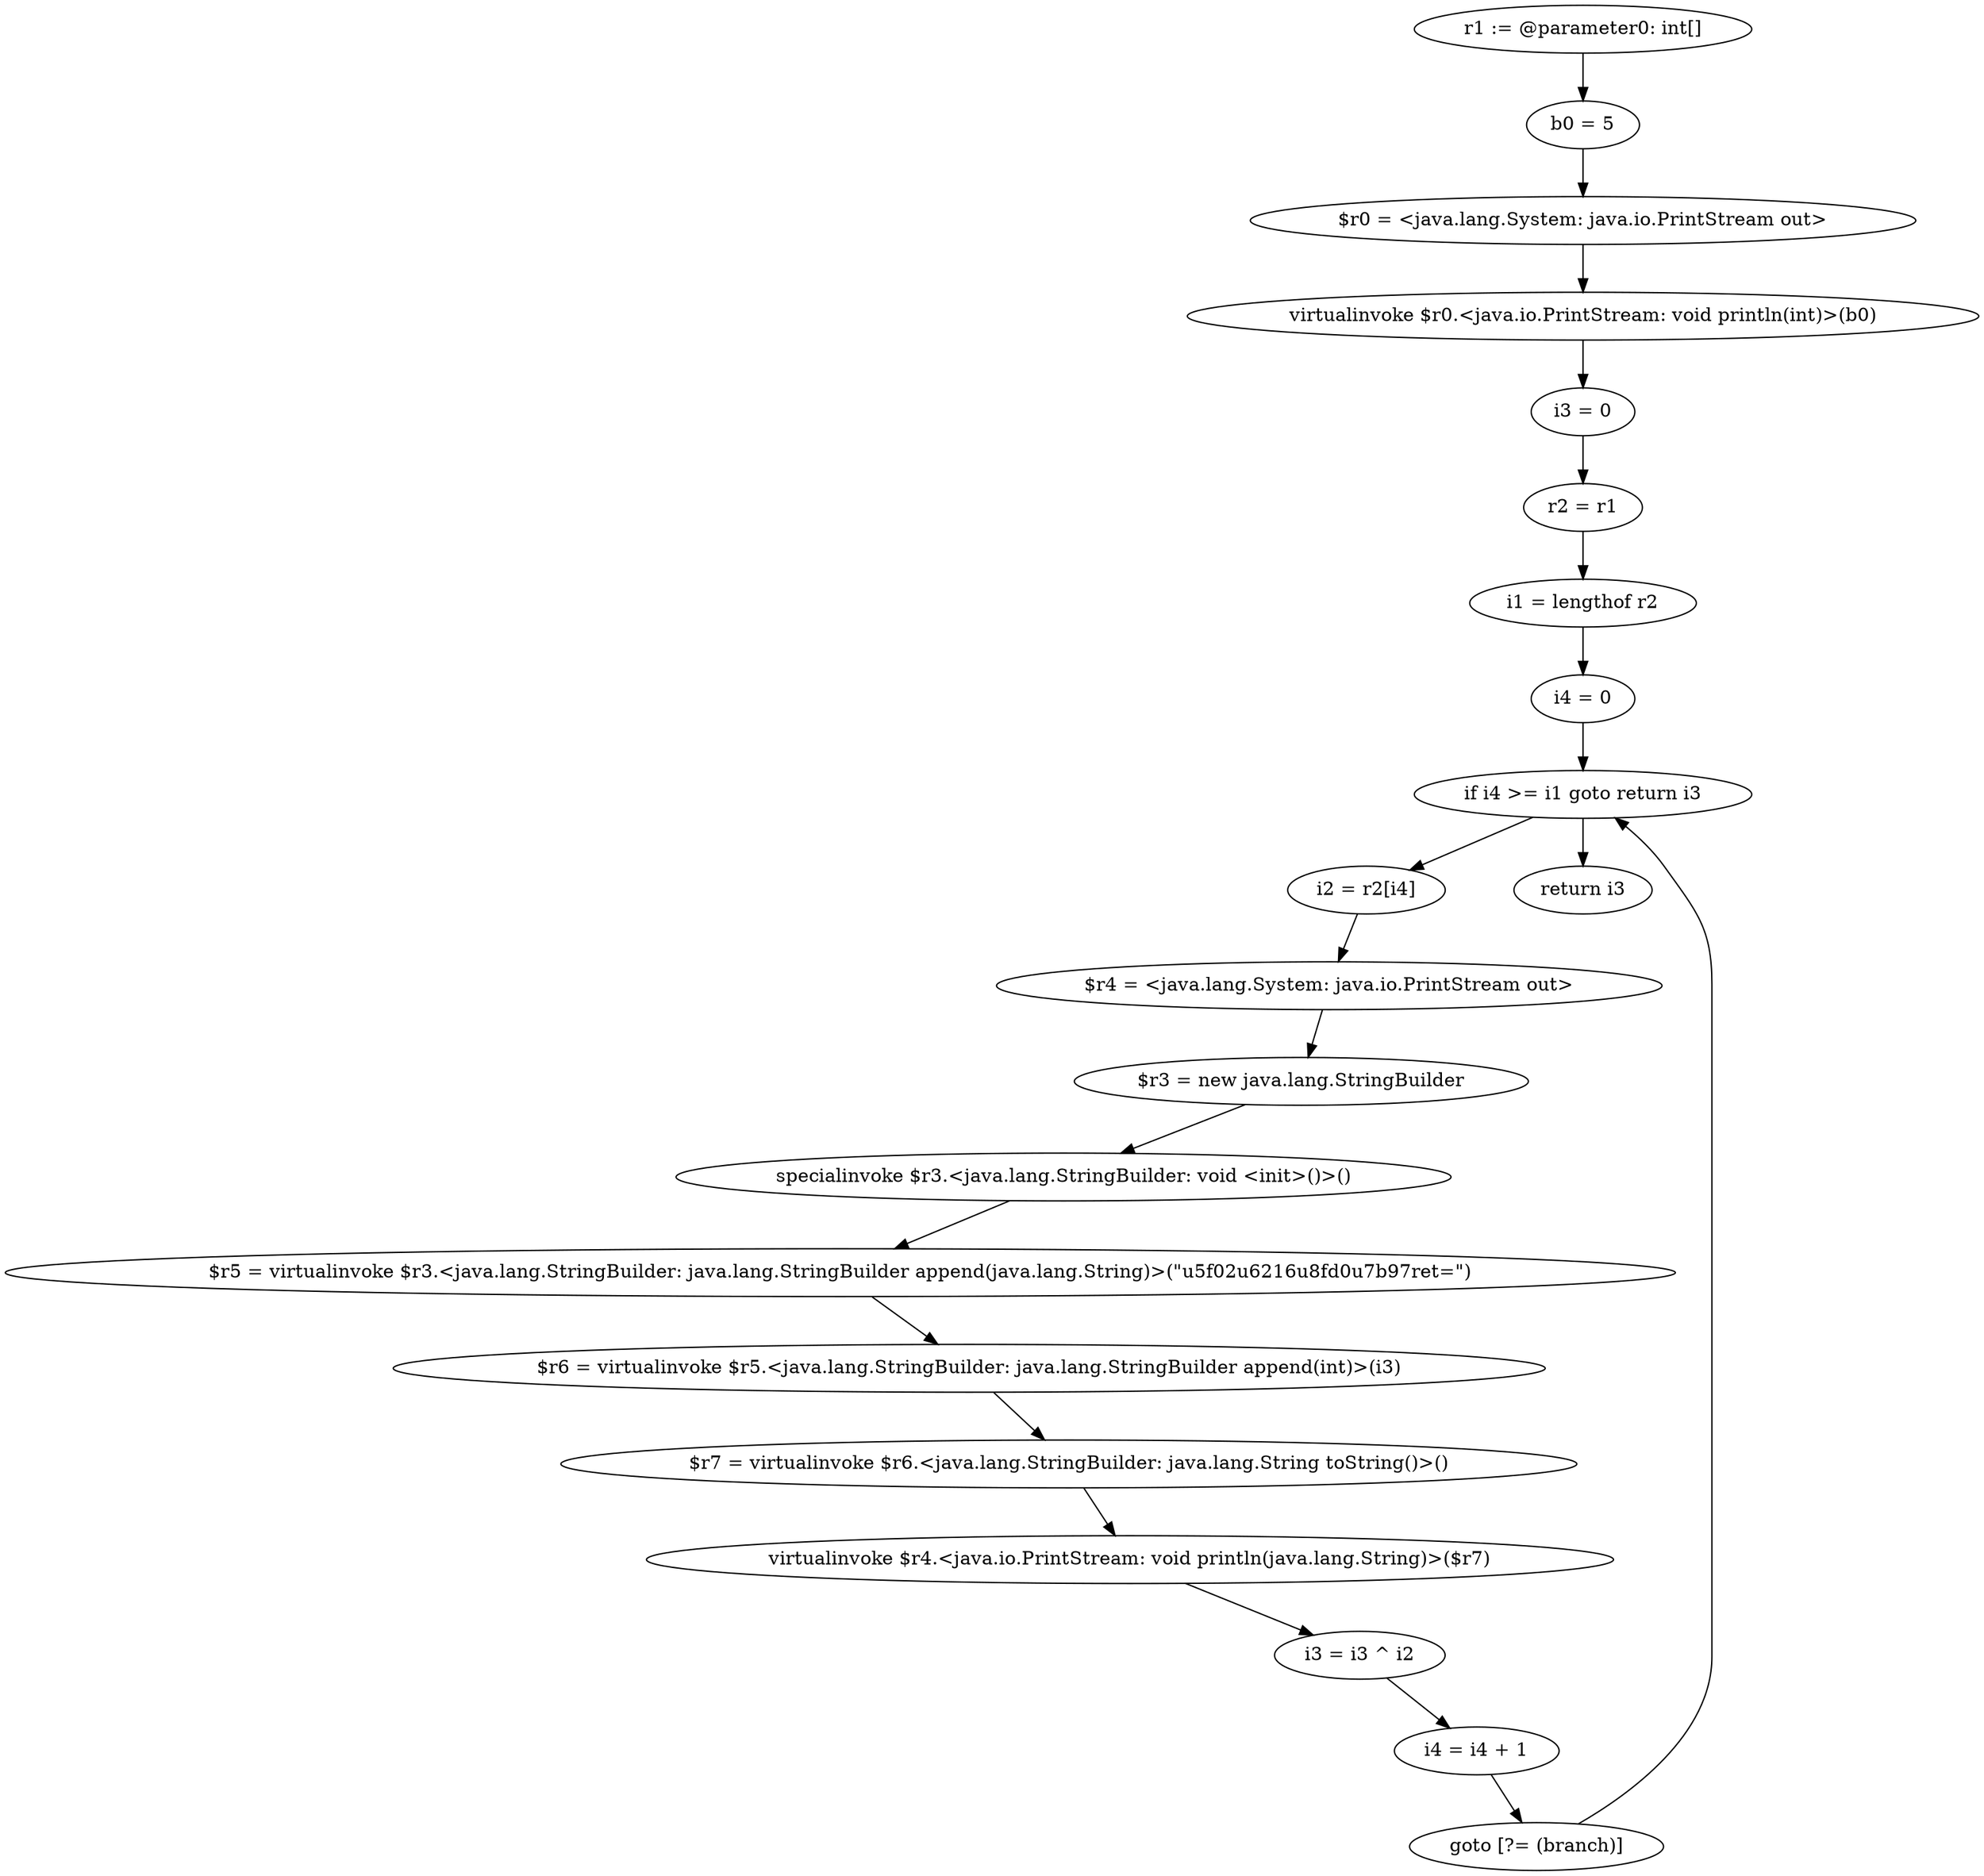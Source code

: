 digraph "unitGraph" {
    "r1 := @parameter0: int[]"
    "b0 = 5"
    "$r0 = <java.lang.System: java.io.PrintStream out>"
    "virtualinvoke $r0.<java.io.PrintStream: void println(int)>(b0)"
    "i3 = 0"
    "r2 = r1"
    "i1 = lengthof r2"
    "i4 = 0"
    "if i4 >= i1 goto return i3"
    "i2 = r2[i4]"
    "$r4 = <java.lang.System: java.io.PrintStream out>"
    "$r3 = new java.lang.StringBuilder"
    "specialinvoke $r3.<java.lang.StringBuilder: void <init>()>()"
    "$r5 = virtualinvoke $r3.<java.lang.StringBuilder: java.lang.StringBuilder append(java.lang.String)>(\"\u5f02\u6216\u8fd0\u7b97ret=\")"
    "$r6 = virtualinvoke $r5.<java.lang.StringBuilder: java.lang.StringBuilder append(int)>(i3)"
    "$r7 = virtualinvoke $r6.<java.lang.StringBuilder: java.lang.String toString()>()"
    "virtualinvoke $r4.<java.io.PrintStream: void println(java.lang.String)>($r7)"
    "i3 = i3 ^ i2"
    "i4 = i4 + 1"
    "goto [?= (branch)]"
    "return i3"
    "r1 := @parameter0: int[]"->"b0 = 5";
    "b0 = 5"->"$r0 = <java.lang.System: java.io.PrintStream out>";
    "$r0 = <java.lang.System: java.io.PrintStream out>"->"virtualinvoke $r0.<java.io.PrintStream: void println(int)>(b0)";
    "virtualinvoke $r0.<java.io.PrintStream: void println(int)>(b0)"->"i3 = 0";
    "i3 = 0"->"r2 = r1";
    "r2 = r1"->"i1 = lengthof r2";
    "i1 = lengthof r2"->"i4 = 0";
    "i4 = 0"->"if i4 >= i1 goto return i3";
    "if i4 >= i1 goto return i3"->"i2 = r2[i4]";
    "if i4 >= i1 goto return i3"->"return i3";
    "i2 = r2[i4]"->"$r4 = <java.lang.System: java.io.PrintStream out>";
    "$r4 = <java.lang.System: java.io.PrintStream out>"->"$r3 = new java.lang.StringBuilder";
    "$r3 = new java.lang.StringBuilder"->"specialinvoke $r3.<java.lang.StringBuilder: void <init>()>()";
    "specialinvoke $r3.<java.lang.StringBuilder: void <init>()>()"->"$r5 = virtualinvoke $r3.<java.lang.StringBuilder: java.lang.StringBuilder append(java.lang.String)>(\"\u5f02\u6216\u8fd0\u7b97ret=\")";
    "$r5 = virtualinvoke $r3.<java.lang.StringBuilder: java.lang.StringBuilder append(java.lang.String)>(\"\u5f02\u6216\u8fd0\u7b97ret=\")"->"$r6 = virtualinvoke $r5.<java.lang.StringBuilder: java.lang.StringBuilder append(int)>(i3)";
    "$r6 = virtualinvoke $r5.<java.lang.StringBuilder: java.lang.StringBuilder append(int)>(i3)"->"$r7 = virtualinvoke $r6.<java.lang.StringBuilder: java.lang.String toString()>()";
    "$r7 = virtualinvoke $r6.<java.lang.StringBuilder: java.lang.String toString()>()"->"virtualinvoke $r4.<java.io.PrintStream: void println(java.lang.String)>($r7)";
    "virtualinvoke $r4.<java.io.PrintStream: void println(java.lang.String)>($r7)"->"i3 = i3 ^ i2";
    "i3 = i3 ^ i2"->"i4 = i4 + 1";
    "i4 = i4 + 1"->"goto [?= (branch)]";
    "goto [?= (branch)]"->"if i4 >= i1 goto return i3";
}
